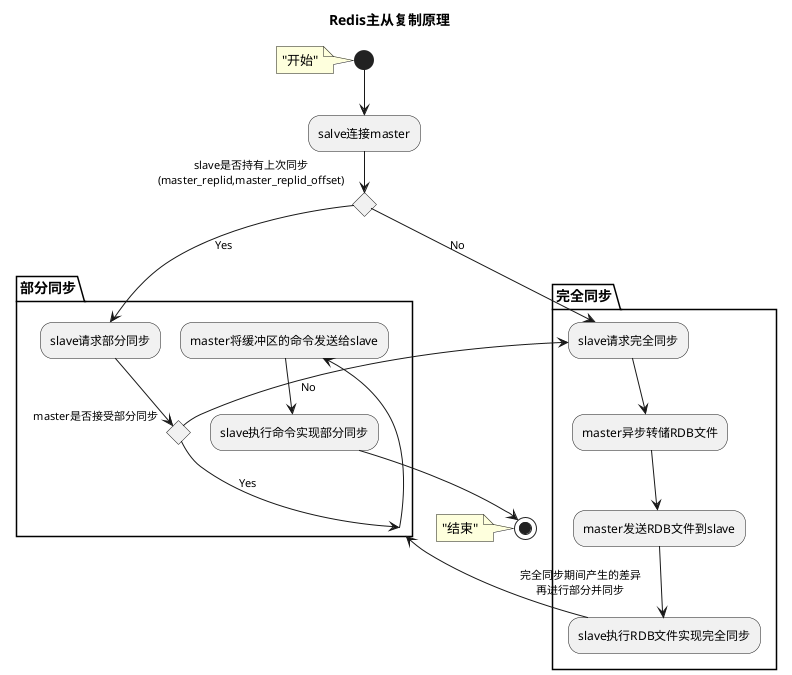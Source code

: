 @startuml
title Redis主从复制原理
note left: "开始"
(*)  --> "salve连接master"
If "slave是否持有上次同步\n(master_replid,master_replid_offset)" then
partition 部分同步 {
--> [Yes] "slave请求部分同步"

If "master是否接受部分同步" then
--> [Yes] "部分同步"
--> "master将缓冲区的命令发送给slave"
--> "slave执行命令实现部分同步"
}
--> (*)
note left:"结束"
else
partition 完全同步 {
--> [No] "slave请求完全同步"
}
Endif

else
partition 完全同步 {
--> [No] "slave请求完全同步"
--> "master异步转储RDB文件"
--> "master发送RDB文件到slave"
--> "slave执行RDB文件实现完全同步"
-->[完全同步期间产生的差异\n再进行部分并同步] "部分同步"
}
Endif
@enduml